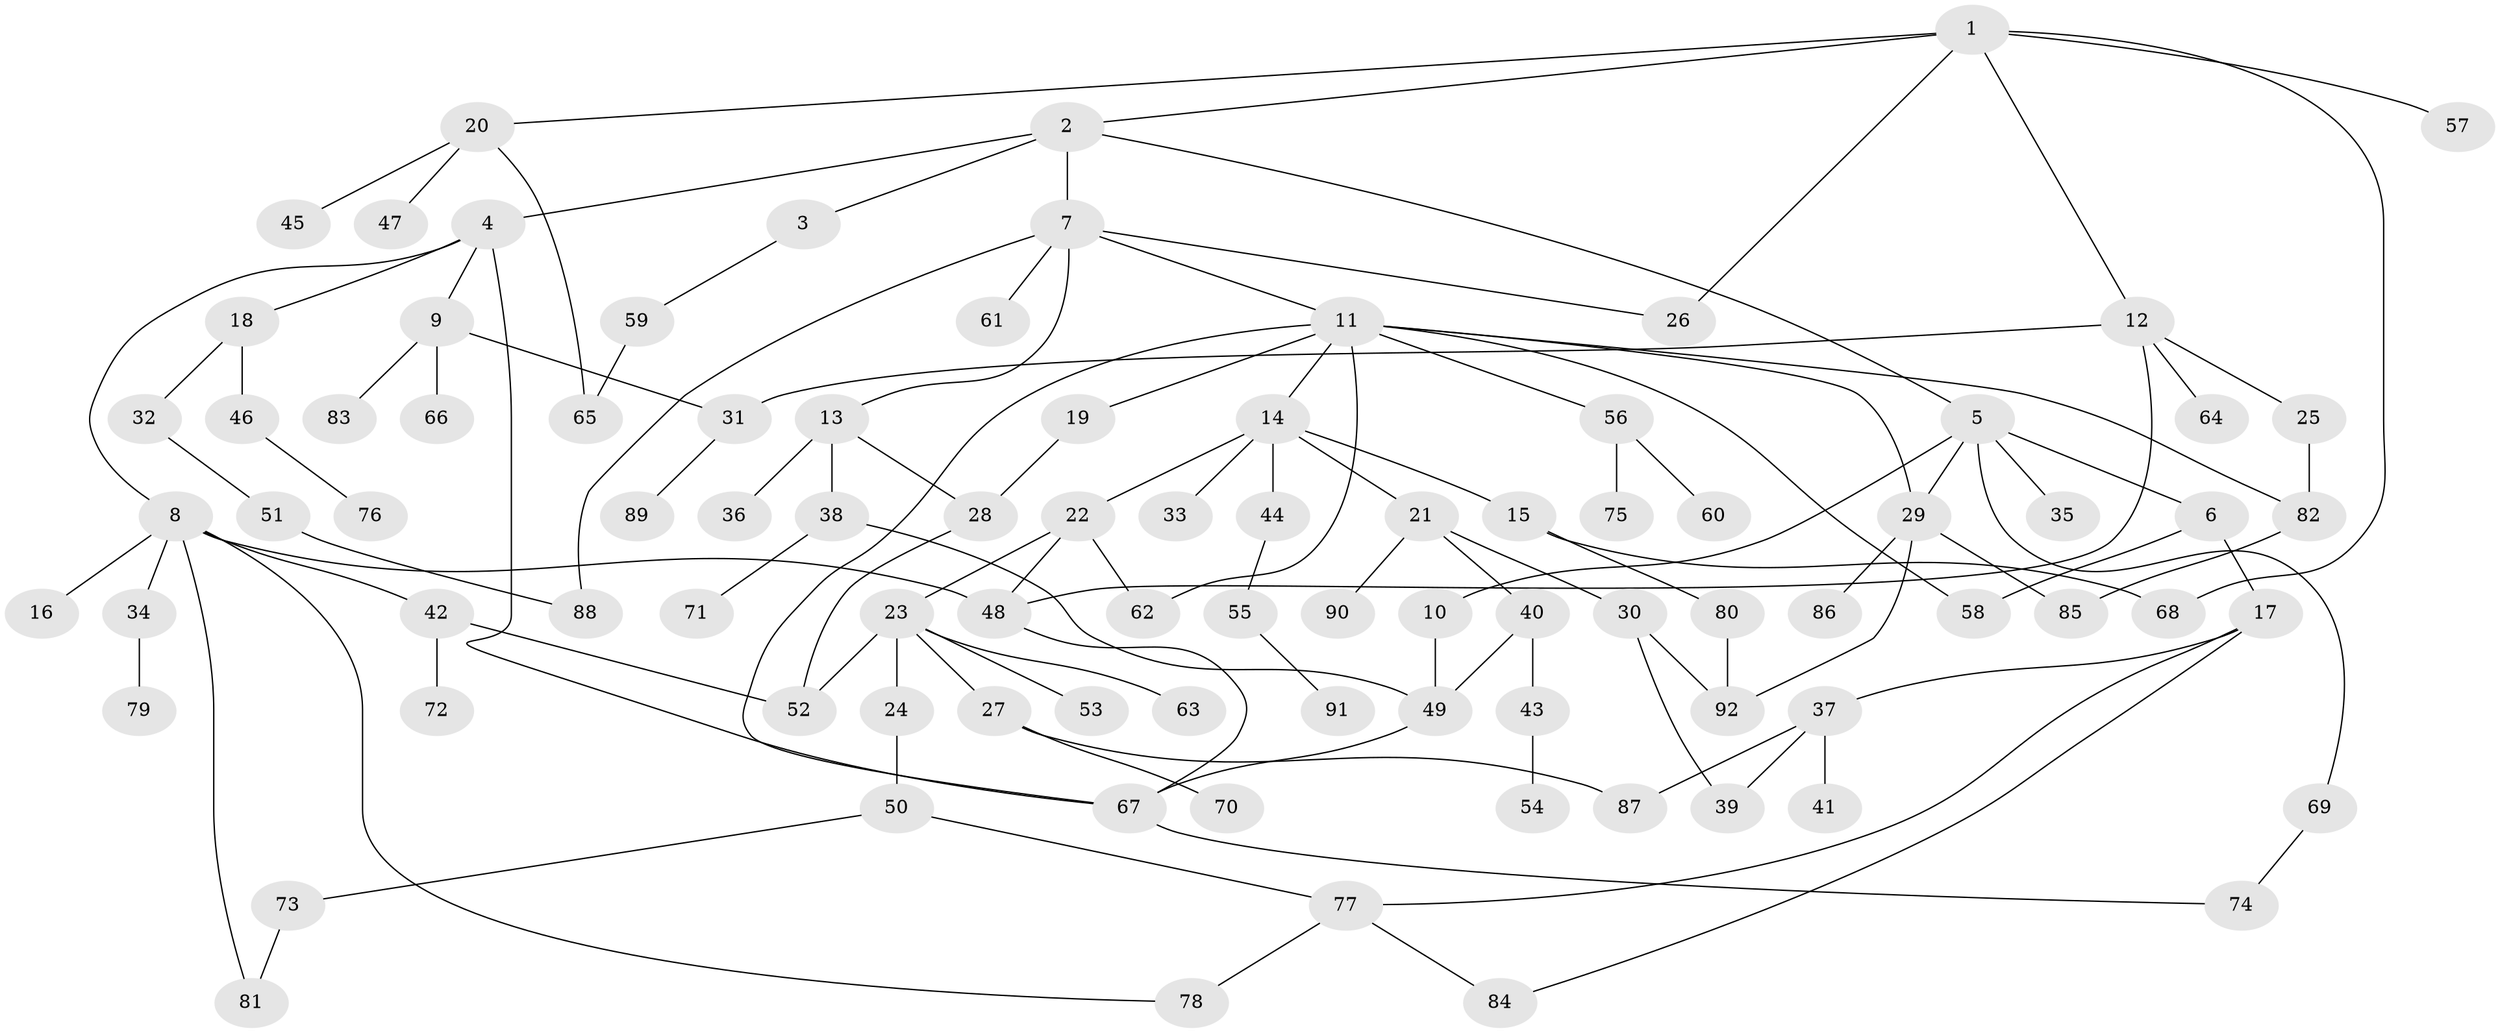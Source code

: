// Generated by graph-tools (version 1.1) at 2025/01/03/09/25 03:01:11]
// undirected, 92 vertices, 120 edges
graph export_dot {
graph [start="1"]
  node [color=gray90,style=filled];
  1;
  2;
  3;
  4;
  5;
  6;
  7;
  8;
  9;
  10;
  11;
  12;
  13;
  14;
  15;
  16;
  17;
  18;
  19;
  20;
  21;
  22;
  23;
  24;
  25;
  26;
  27;
  28;
  29;
  30;
  31;
  32;
  33;
  34;
  35;
  36;
  37;
  38;
  39;
  40;
  41;
  42;
  43;
  44;
  45;
  46;
  47;
  48;
  49;
  50;
  51;
  52;
  53;
  54;
  55;
  56;
  57;
  58;
  59;
  60;
  61;
  62;
  63;
  64;
  65;
  66;
  67;
  68;
  69;
  70;
  71;
  72;
  73;
  74;
  75;
  76;
  77;
  78;
  79;
  80;
  81;
  82;
  83;
  84;
  85;
  86;
  87;
  88;
  89;
  90;
  91;
  92;
  1 -- 2;
  1 -- 12;
  1 -- 20;
  1 -- 26;
  1 -- 57;
  1 -- 68;
  2 -- 3;
  2 -- 4;
  2 -- 5;
  2 -- 7;
  3 -- 59;
  4 -- 8;
  4 -- 9;
  4 -- 18;
  4 -- 67;
  5 -- 6;
  5 -- 10;
  5 -- 35;
  5 -- 69;
  5 -- 29;
  6 -- 17;
  6 -- 58;
  7 -- 11;
  7 -- 13;
  7 -- 61;
  7 -- 26;
  7 -- 88;
  8 -- 16;
  8 -- 34;
  8 -- 42;
  8 -- 78;
  8 -- 48;
  8 -- 81;
  9 -- 31;
  9 -- 66;
  9 -- 83;
  10 -- 49;
  11 -- 14;
  11 -- 19;
  11 -- 29;
  11 -- 56;
  11 -- 67;
  11 -- 82;
  11 -- 58;
  11 -- 62;
  12 -- 25;
  12 -- 64;
  12 -- 48;
  12 -- 31;
  13 -- 28;
  13 -- 36;
  13 -- 38;
  14 -- 15;
  14 -- 21;
  14 -- 22;
  14 -- 33;
  14 -- 44;
  15 -- 80;
  15 -- 68;
  17 -- 37;
  17 -- 77;
  17 -- 84;
  18 -- 32;
  18 -- 46;
  19 -- 28;
  20 -- 45;
  20 -- 47;
  20 -- 65;
  21 -- 30;
  21 -- 40;
  21 -- 90;
  22 -- 23;
  22 -- 48;
  22 -- 62;
  23 -- 24;
  23 -- 27;
  23 -- 53;
  23 -- 63;
  23 -- 52;
  24 -- 50;
  25 -- 82;
  27 -- 70;
  27 -- 87;
  28 -- 52;
  29 -- 86;
  29 -- 85;
  29 -- 92;
  30 -- 39;
  30 -- 92;
  31 -- 89;
  32 -- 51;
  34 -- 79;
  37 -- 39;
  37 -- 41;
  37 -- 87;
  38 -- 71;
  38 -- 49;
  40 -- 43;
  40 -- 49;
  42 -- 72;
  42 -- 52;
  43 -- 54;
  44 -- 55;
  46 -- 76;
  48 -- 67;
  49 -- 67;
  50 -- 73;
  50 -- 77;
  51 -- 88;
  55 -- 91;
  56 -- 60;
  56 -- 75;
  59 -- 65;
  67 -- 74;
  69 -- 74;
  73 -- 81;
  77 -- 84;
  77 -- 78;
  80 -- 92;
  82 -- 85;
}
